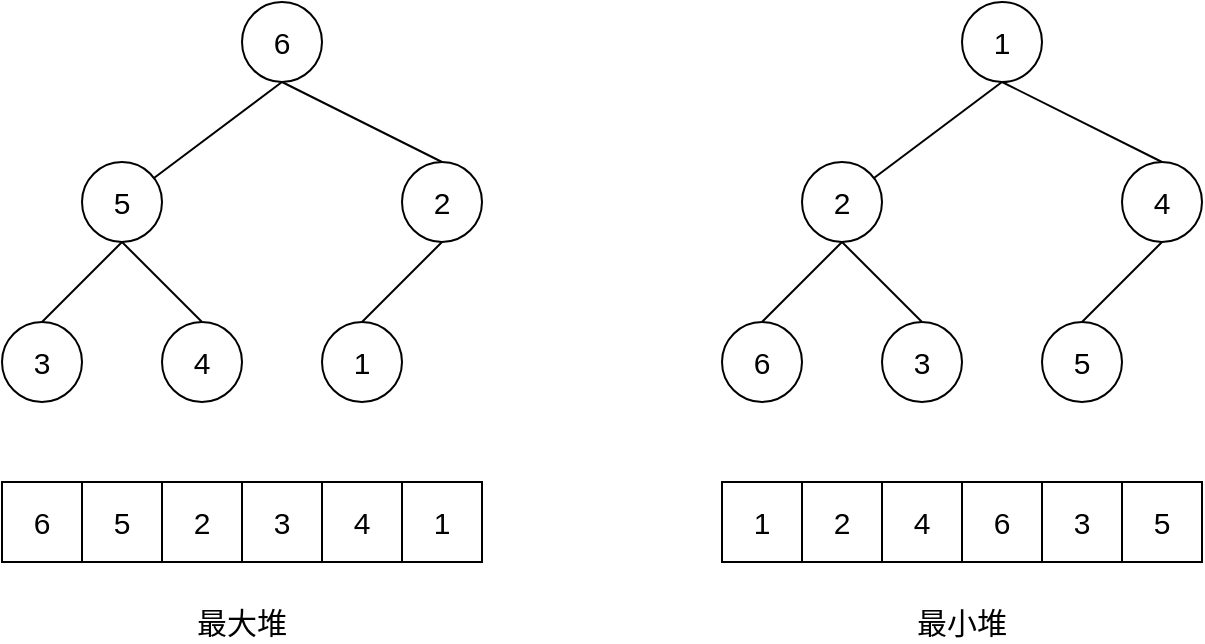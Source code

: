 <mxfile version="11.3.0" type="device" pages="1"><diagram id="ZvwArug4UI70hNxOvXoW" name="第 1 页"><mxGraphModel dx="1363" dy="811" grid="1" gridSize="10" guides="1" tooltips="1" connect="1" arrows="1" fold="1" page="1" pageScale="1" pageWidth="827" pageHeight="1169" math="0" shadow="0"><root><mxCell id="0"/><mxCell id="1" parent="0"/><mxCell id="1cAzTAIKbTOoxl4XoFpU-11" style="edgeStyle=none;rounded=0;orthogonalLoop=1;jettySize=auto;html=1;exitX=0.5;exitY=1;exitDx=0;exitDy=0;entryX=0.5;entryY=0;entryDx=0;entryDy=0;endArrow=none;endFill=0;fontSize=15;" edge="1" parent="1" source="1cAzTAIKbTOoxl4XoFpU-1" target="1cAzTAIKbTOoxl4XoFpU-6"><mxGeometry relative="1" as="geometry"/></mxCell><mxCell id="1cAzTAIKbTOoxl4XoFpU-12" style="edgeStyle=none;rounded=0;orthogonalLoop=1;jettySize=auto;html=1;exitX=0.5;exitY=1;exitDx=0;exitDy=0;entryX=0.5;entryY=0;entryDx=0;entryDy=0;endArrow=none;endFill=0;fontSize=15;" edge="1" parent="1" source="1cAzTAIKbTOoxl4XoFpU-1" target="1cAzTAIKbTOoxl4XoFpU-2"><mxGeometry relative="1" as="geometry"/></mxCell><mxCell id="1cAzTAIKbTOoxl4XoFpU-1" value="5" style="ellipse;whiteSpace=wrap;html=1;aspect=fixed;fontSize=15;" vertex="1" parent="1"><mxGeometry x="80" y="120" width="40" height="40" as="geometry"/></mxCell><mxCell id="1cAzTAIKbTOoxl4XoFpU-2" value="4" style="ellipse;whiteSpace=wrap;html=1;aspect=fixed;fontSize=15;" vertex="1" parent="1"><mxGeometry x="120" y="200" width="40" height="40" as="geometry"/></mxCell><mxCell id="1cAzTAIKbTOoxl4XoFpU-3" value="1" style="ellipse;whiteSpace=wrap;html=1;aspect=fixed;fontSize=15;" vertex="1" parent="1"><mxGeometry x="200" y="200" width="40" height="40" as="geometry"/></mxCell><mxCell id="1cAzTAIKbTOoxl4XoFpU-6" value="3" style="ellipse;whiteSpace=wrap;html=1;aspect=fixed;fontSize=15;" vertex="1" parent="1"><mxGeometry x="40" y="200" width="40" height="40" as="geometry"/></mxCell><mxCell id="1cAzTAIKbTOoxl4XoFpU-17" style="edgeStyle=none;rounded=0;orthogonalLoop=1;jettySize=auto;html=1;exitX=0.5;exitY=1;exitDx=0;exitDy=0;entryX=0.5;entryY=0;entryDx=0;entryDy=0;endArrow=none;endFill=0;fontSize=15;" edge="1" parent="1" source="1cAzTAIKbTOoxl4XoFpU-7" target="1cAzTAIKbTOoxl4XoFpU-3"><mxGeometry relative="1" as="geometry"/></mxCell><mxCell id="1cAzTAIKbTOoxl4XoFpU-7" value="2" style="ellipse;whiteSpace=wrap;html=1;aspect=fixed;fontSize=15;" vertex="1" parent="1"><mxGeometry x="240" y="120" width="40" height="40" as="geometry"/></mxCell><mxCell id="1cAzTAIKbTOoxl4XoFpU-9" style="rounded=0;orthogonalLoop=1;jettySize=auto;html=1;exitX=0.5;exitY=1;exitDx=0;exitDy=0;endArrow=none;endFill=0;fontSize=15;" edge="1" parent="1" source="1cAzTAIKbTOoxl4XoFpU-8" target="1cAzTAIKbTOoxl4XoFpU-1"><mxGeometry relative="1" as="geometry"/></mxCell><mxCell id="1cAzTAIKbTOoxl4XoFpU-10" style="edgeStyle=none;rounded=0;orthogonalLoop=1;jettySize=auto;html=1;exitX=0.5;exitY=1;exitDx=0;exitDy=0;entryX=0.5;entryY=0;entryDx=0;entryDy=0;endArrow=none;endFill=0;fontSize=15;" edge="1" parent="1" source="1cAzTAIKbTOoxl4XoFpU-8" target="1cAzTAIKbTOoxl4XoFpU-7"><mxGeometry relative="1" as="geometry"/></mxCell><mxCell id="1cAzTAIKbTOoxl4XoFpU-8" value="6" style="ellipse;whiteSpace=wrap;html=1;aspect=fixed;fontSize=15;" vertex="1" parent="1"><mxGeometry x="160" y="40" width="40" height="40" as="geometry"/></mxCell><mxCell id="1cAzTAIKbTOoxl4XoFpU-18" style="edgeStyle=none;rounded=0;orthogonalLoop=1;jettySize=auto;html=1;exitX=0.5;exitY=1;exitDx=0;exitDy=0;entryX=0.5;entryY=0;entryDx=0;entryDy=0;endArrow=none;endFill=0;fontSize=15;" edge="1" source="1cAzTAIKbTOoxl4XoFpU-20" target="1cAzTAIKbTOoxl4XoFpU-23" parent="1"><mxGeometry relative="1" as="geometry"/></mxCell><mxCell id="1cAzTAIKbTOoxl4XoFpU-19" style="edgeStyle=none;rounded=0;orthogonalLoop=1;jettySize=auto;html=1;exitX=0.5;exitY=1;exitDx=0;exitDy=0;entryX=0.5;entryY=0;entryDx=0;entryDy=0;endArrow=none;endFill=0;fontSize=15;" edge="1" source="1cAzTAIKbTOoxl4XoFpU-20" target="1cAzTAIKbTOoxl4XoFpU-21" parent="1"><mxGeometry relative="1" as="geometry"/></mxCell><mxCell id="1cAzTAIKbTOoxl4XoFpU-20" value="2" style="ellipse;whiteSpace=wrap;html=1;aspect=fixed;fontSize=15;" vertex="1" parent="1"><mxGeometry x="440" y="120" width="40" height="40" as="geometry"/></mxCell><mxCell id="1cAzTAIKbTOoxl4XoFpU-21" value="3" style="ellipse;whiteSpace=wrap;html=1;aspect=fixed;fontSize=15;" vertex="1" parent="1"><mxGeometry x="480" y="200" width="40" height="40" as="geometry"/></mxCell><mxCell id="1cAzTAIKbTOoxl4XoFpU-22" value="5" style="ellipse;whiteSpace=wrap;html=1;aspect=fixed;fontSize=15;" vertex="1" parent="1"><mxGeometry x="560" y="200" width="40" height="40" as="geometry"/></mxCell><mxCell id="1cAzTAIKbTOoxl4XoFpU-23" value="6" style="ellipse;whiteSpace=wrap;html=1;aspect=fixed;fontSize=15;" vertex="1" parent="1"><mxGeometry x="400" y="200" width="40" height="40" as="geometry"/></mxCell><mxCell id="1cAzTAIKbTOoxl4XoFpU-24" style="edgeStyle=none;rounded=0;orthogonalLoop=1;jettySize=auto;html=1;exitX=0.5;exitY=1;exitDx=0;exitDy=0;entryX=0.5;entryY=0;entryDx=0;entryDy=0;endArrow=none;endFill=0;fontSize=15;" edge="1" source="1cAzTAIKbTOoxl4XoFpU-25" target="1cAzTAIKbTOoxl4XoFpU-22" parent="1"><mxGeometry relative="1" as="geometry"/></mxCell><mxCell id="1cAzTAIKbTOoxl4XoFpU-25" value="4" style="ellipse;whiteSpace=wrap;html=1;aspect=fixed;fontSize=15;" vertex="1" parent="1"><mxGeometry x="600" y="120" width="40" height="40" as="geometry"/></mxCell><mxCell id="1cAzTAIKbTOoxl4XoFpU-26" style="rounded=0;orthogonalLoop=1;jettySize=auto;html=1;exitX=0.5;exitY=1;exitDx=0;exitDy=0;endArrow=none;endFill=0;fontSize=15;" edge="1" source="1cAzTAIKbTOoxl4XoFpU-28" target="1cAzTAIKbTOoxl4XoFpU-20" parent="1"><mxGeometry relative="1" as="geometry"/></mxCell><mxCell id="1cAzTAIKbTOoxl4XoFpU-27" style="edgeStyle=none;rounded=0;orthogonalLoop=1;jettySize=auto;html=1;exitX=0.5;exitY=1;exitDx=0;exitDy=0;entryX=0.5;entryY=0;entryDx=0;entryDy=0;endArrow=none;endFill=0;fontSize=15;" edge="1" source="1cAzTAIKbTOoxl4XoFpU-28" target="1cAzTAIKbTOoxl4XoFpU-25" parent="1"><mxGeometry relative="1" as="geometry"/></mxCell><mxCell id="1cAzTAIKbTOoxl4XoFpU-28" value="1" style="ellipse;whiteSpace=wrap;html=1;aspect=fixed;fontSize=15;" vertex="1" parent="1"><mxGeometry x="520" y="40" width="40" height="40" as="geometry"/></mxCell><mxCell id="1cAzTAIKbTOoxl4XoFpU-29" value="6" style="whiteSpace=wrap;html=1;aspect=fixed;fontSize=15;" vertex="1" parent="1"><mxGeometry x="40" y="280" width="40" height="40" as="geometry"/></mxCell><mxCell id="1cAzTAIKbTOoxl4XoFpU-30" value="5" style="whiteSpace=wrap;html=1;aspect=fixed;fontSize=15;" vertex="1" parent="1"><mxGeometry x="80" y="280" width="40" height="40" as="geometry"/></mxCell><mxCell id="1cAzTAIKbTOoxl4XoFpU-31" value="2" style="whiteSpace=wrap;html=1;aspect=fixed;fontSize=15;" vertex="1" parent="1"><mxGeometry x="120" y="280" width="40" height="40" as="geometry"/></mxCell><mxCell id="1cAzTAIKbTOoxl4XoFpU-32" value="3" style="whiteSpace=wrap;html=1;aspect=fixed;fontSize=15;" vertex="1" parent="1"><mxGeometry x="160" y="280" width="40" height="40" as="geometry"/></mxCell><mxCell id="1cAzTAIKbTOoxl4XoFpU-33" value="4" style="whiteSpace=wrap;html=1;aspect=fixed;fontSize=15;" vertex="1" parent="1"><mxGeometry x="200" y="280" width="40" height="40" as="geometry"/></mxCell><mxCell id="1cAzTAIKbTOoxl4XoFpU-34" value="1" style="whiteSpace=wrap;html=1;aspect=fixed;fontSize=15;" vertex="1" parent="1"><mxGeometry x="240" y="280" width="40" height="40" as="geometry"/></mxCell><mxCell id="1cAzTAIKbTOoxl4XoFpU-35" value="1" style="whiteSpace=wrap;html=1;aspect=fixed;fontSize=15;" vertex="1" parent="1"><mxGeometry x="400" y="280" width="40" height="40" as="geometry"/></mxCell><mxCell id="1cAzTAIKbTOoxl4XoFpU-36" value="2" style="whiteSpace=wrap;html=1;aspect=fixed;fontSize=15;" vertex="1" parent="1"><mxGeometry x="440" y="280" width="40" height="40" as="geometry"/></mxCell><mxCell id="1cAzTAIKbTOoxl4XoFpU-37" value="4" style="whiteSpace=wrap;html=1;aspect=fixed;fontSize=15;" vertex="1" parent="1"><mxGeometry x="480" y="280" width="40" height="40" as="geometry"/></mxCell><mxCell id="1cAzTAIKbTOoxl4XoFpU-38" value="6" style="whiteSpace=wrap;html=1;aspect=fixed;fontSize=15;" vertex="1" parent="1"><mxGeometry x="520" y="280" width="40" height="40" as="geometry"/></mxCell><mxCell id="1cAzTAIKbTOoxl4XoFpU-39" value="3" style="whiteSpace=wrap;html=1;aspect=fixed;fontSize=15;" vertex="1" parent="1"><mxGeometry x="560" y="280" width="40" height="40" as="geometry"/></mxCell><mxCell id="1cAzTAIKbTOoxl4XoFpU-40" value="5" style="whiteSpace=wrap;html=1;aspect=fixed;fontSize=15;" vertex="1" parent="1"><mxGeometry x="600" y="280" width="40" height="40" as="geometry"/></mxCell><mxCell id="1cAzTAIKbTOoxl4XoFpU-41" value="最大堆" style="text;html=1;strokeColor=none;fillColor=none;align=center;verticalAlign=middle;whiteSpace=wrap;rounded=0;fontSize=15;" vertex="1" parent="1"><mxGeometry x="135" y="340" width="50" height="20" as="geometry"/></mxCell><mxCell id="1cAzTAIKbTOoxl4XoFpU-42" value="最小堆" style="text;html=1;strokeColor=none;fillColor=none;align=center;verticalAlign=middle;whiteSpace=wrap;rounded=0;fontSize=15;" vertex="1" parent="1"><mxGeometry x="495" y="340" width="50" height="20" as="geometry"/></mxCell></root></mxGraphModel></diagram></mxfile>